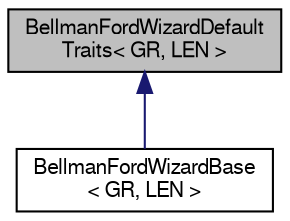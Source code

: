 digraph "BellmanFordWizardDefaultTraits&lt; GR, LEN &gt;"
{
 // LATEX_PDF_SIZE
  edge [fontname="FreeSans",fontsize="10",labelfontname="FreeSans",labelfontsize="10"];
  node [fontname="FreeSans",fontsize="10",shape=record];
  Node0 [label="BellmanFordWizardDefault\lTraits\< GR, LEN \>",height=0.2,width=0.4,color="black", fillcolor="grey75", style="filled", fontcolor="black",tooltip="Default traits class of bellmanFord() function."];
  Node0 -> Node1 [dir="back",color="midnightblue",fontsize="10",style="solid",fontname="FreeSans"];
  Node1 [label="BellmanFordWizardBase\l\< GR, LEN \>",height=0.2,width=0.4,color="black", fillcolor="white", style="filled",URL="$a01429.html",tooltip="Default traits class used by BellmanFordWizard."];
}
